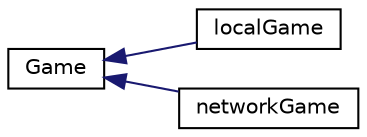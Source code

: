 digraph "Graphical Class Hierarchy"
{
  edge [fontname="Helvetica",fontsize="10",labelfontname="Helvetica",labelfontsize="10"];
  node [fontname="Helvetica",fontsize="10",shape=record];
  rankdir="LR";
  Node0 [label="Game",height=0.2,width=0.4,color="black", fillcolor="white", style="filled",URL="$classGame.html"];
  Node0 -> Node1 [dir="back",color="midnightblue",fontsize="10",style="solid",fontname="Helvetica"];
  Node1 [label="localGame",height=0.2,width=0.4,color="black", fillcolor="white", style="filled",URL="$classlocalGame.html"];
  Node0 -> Node2 [dir="back",color="midnightblue",fontsize="10",style="solid",fontname="Helvetica"];
  Node2 [label="networkGame",height=0.2,width=0.4,color="black", fillcolor="white", style="filled",URL="$classnetworkGame.html"];
}

